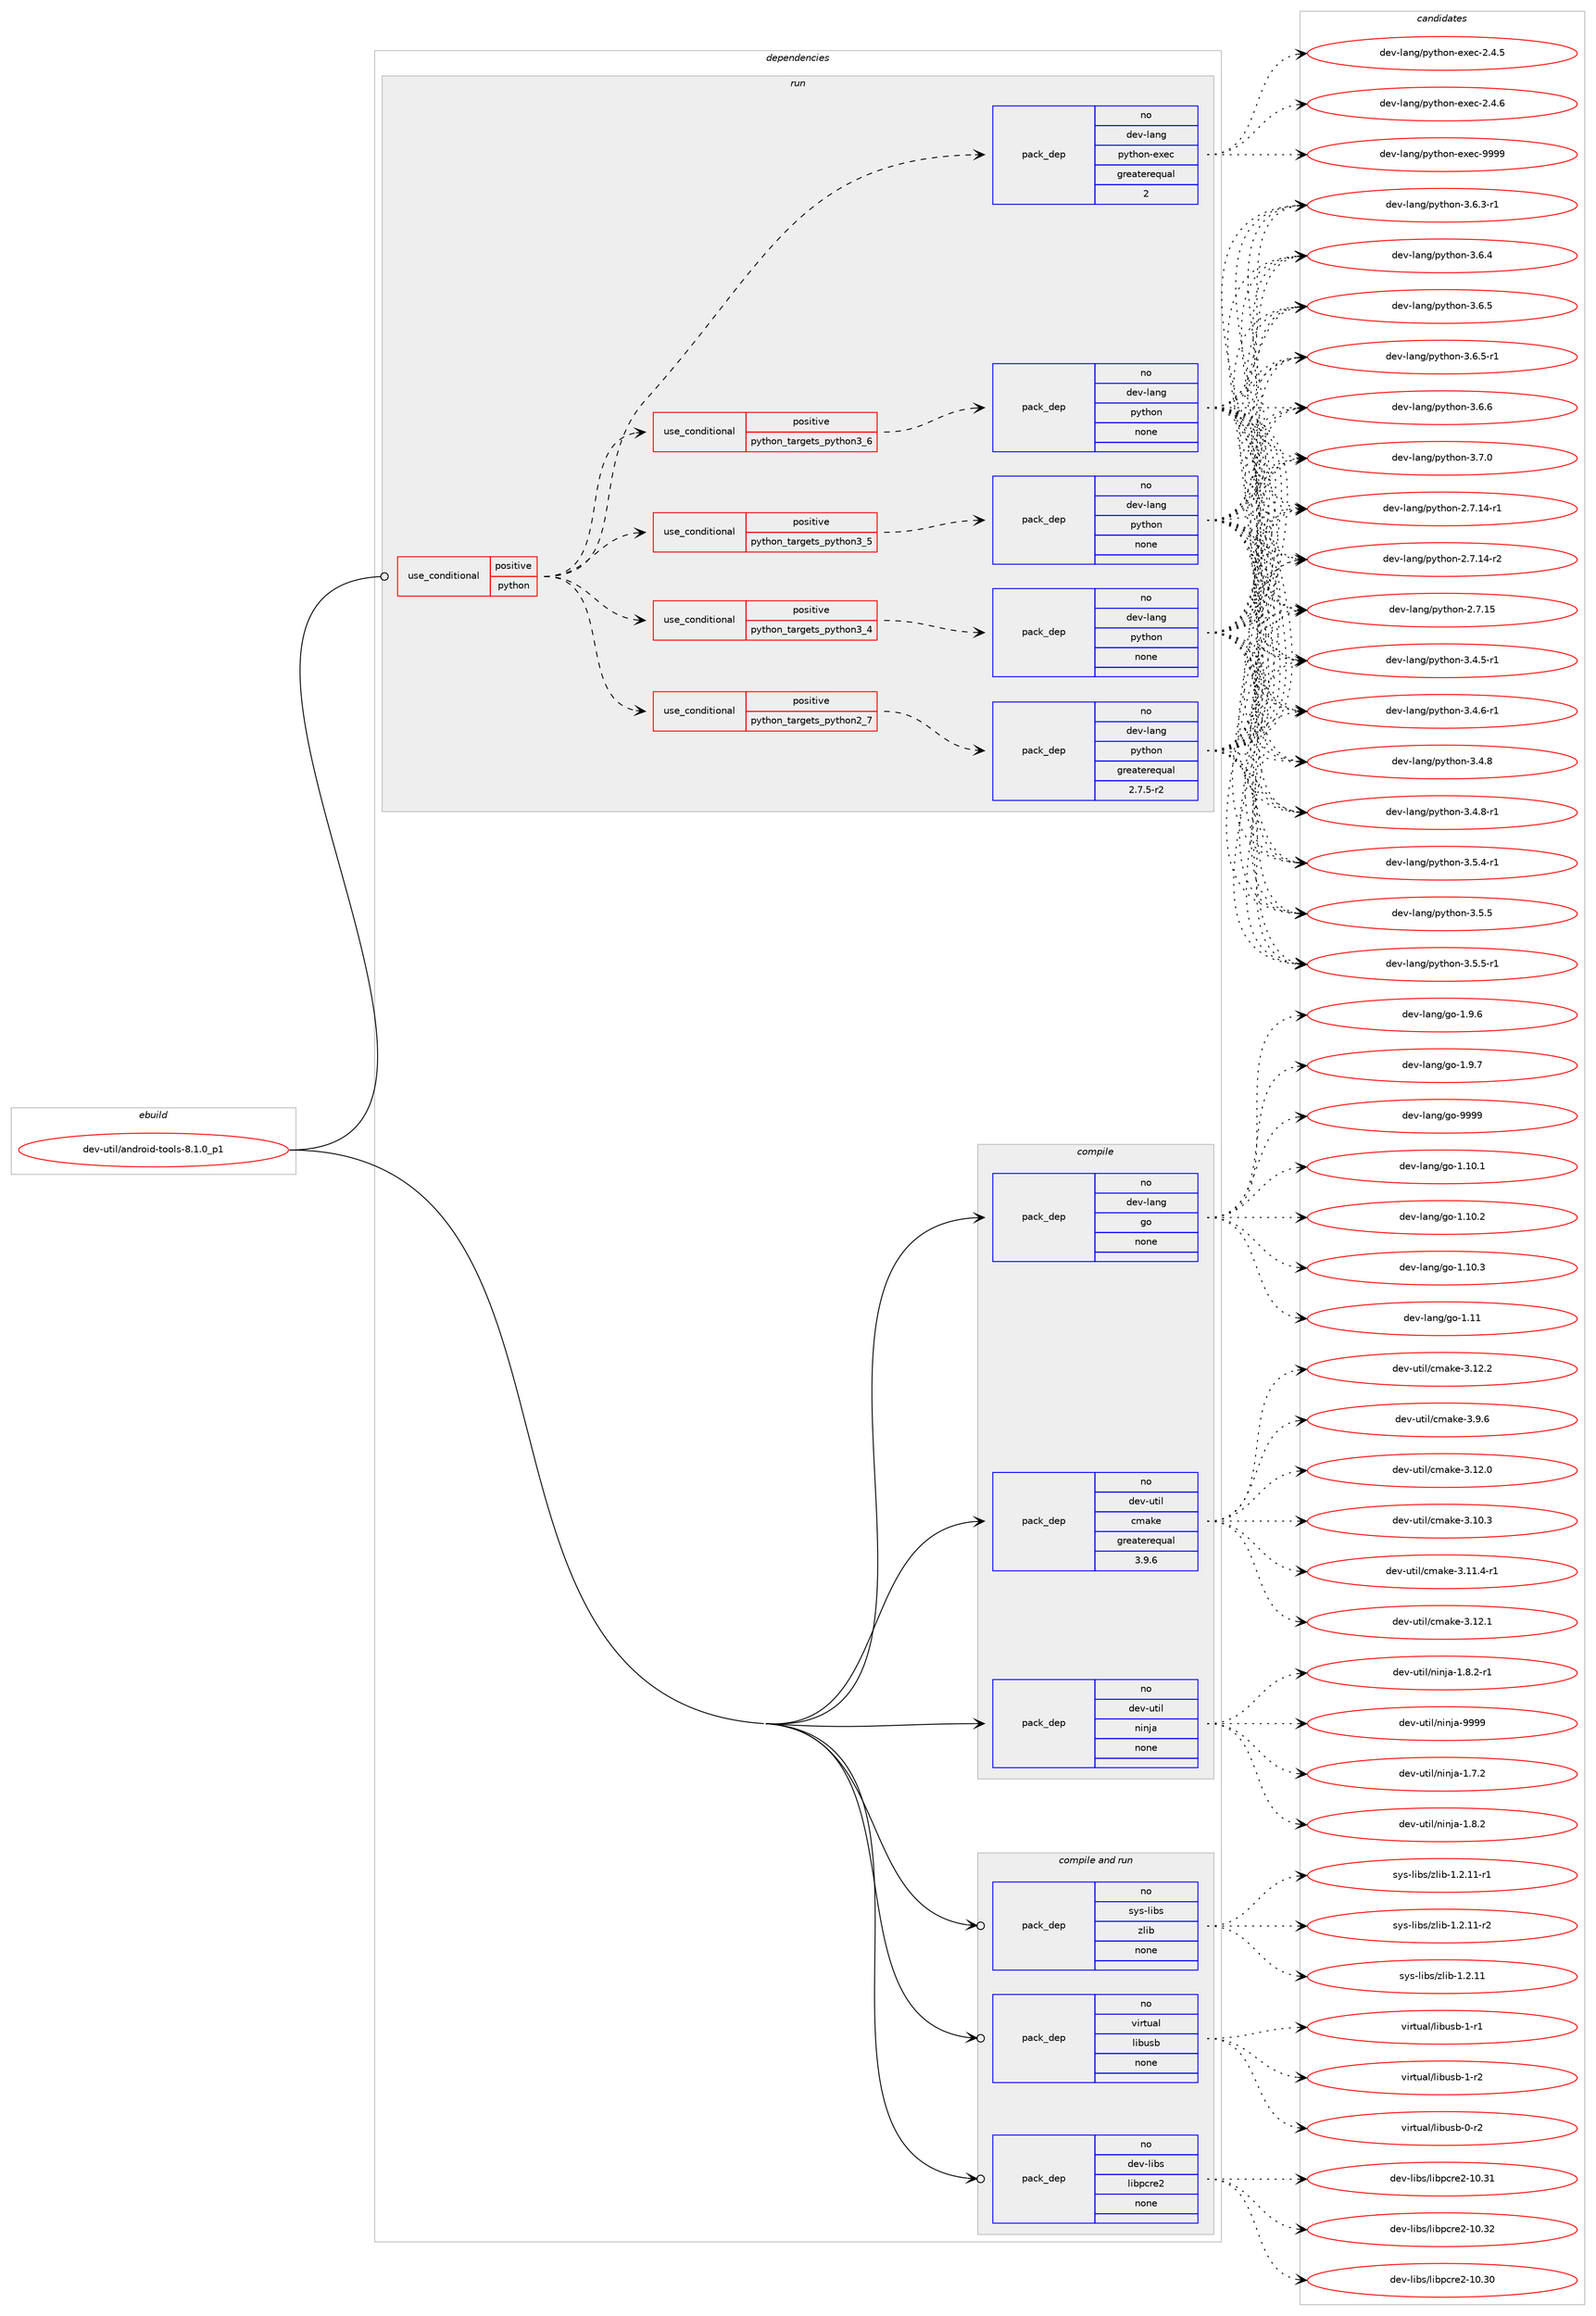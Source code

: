 digraph prolog {

# *************
# Graph options
# *************

newrank=true;
concentrate=true;
compound=true;
graph [rankdir=LR,fontname=Helvetica,fontsize=10,ranksep=1.5];#, ranksep=2.5, nodesep=0.2];
edge  [arrowhead=vee];
node  [fontname=Helvetica,fontsize=10];

# **********
# The ebuild
# **********

subgraph cluster_leftcol {
color=gray;
rank=same;
label=<<i>ebuild</i>>;
id [label="dev-util/android-tools-8.1.0_p1", color=red, width=4, href="../dev-util/android-tools-8.1.0_p1.svg"];
}

# ****************
# The dependencies
# ****************

subgraph cluster_midcol {
color=gray;
label=<<i>dependencies</i>>;
subgraph cluster_compile {
fillcolor="#eeeeee";
style=filled;
label=<<i>compile</i>>;
subgraph pack5990 {
dependency8964 [label=<<TABLE BORDER="0" CELLBORDER="1" CELLSPACING="0" CELLPADDING="4" WIDTH="220"><TR><TD ROWSPAN="6" CELLPADDING="30">pack_dep</TD></TR><TR><TD WIDTH="110">no</TD></TR><TR><TD>dev-lang</TD></TR><TR><TD>go</TD></TR><TR><TD>none</TD></TR><TR><TD></TD></TR></TABLE>>, shape=none, color=blue];
}
id:e -> dependency8964:w [weight=20,style="solid",arrowhead="vee"];
subgraph pack5991 {
dependency8965 [label=<<TABLE BORDER="0" CELLBORDER="1" CELLSPACING="0" CELLPADDING="4" WIDTH="220"><TR><TD ROWSPAN="6" CELLPADDING="30">pack_dep</TD></TR><TR><TD WIDTH="110">no</TD></TR><TR><TD>dev-util</TD></TR><TR><TD>cmake</TD></TR><TR><TD>greaterequal</TD></TR><TR><TD>3.9.6</TD></TR></TABLE>>, shape=none, color=blue];
}
id:e -> dependency8965:w [weight=20,style="solid",arrowhead="vee"];
subgraph pack5992 {
dependency8966 [label=<<TABLE BORDER="0" CELLBORDER="1" CELLSPACING="0" CELLPADDING="4" WIDTH="220"><TR><TD ROWSPAN="6" CELLPADDING="30">pack_dep</TD></TR><TR><TD WIDTH="110">no</TD></TR><TR><TD>dev-util</TD></TR><TR><TD>ninja</TD></TR><TR><TD>none</TD></TR><TR><TD></TD></TR></TABLE>>, shape=none, color=blue];
}
id:e -> dependency8966:w [weight=20,style="solid",arrowhead="vee"];
}
subgraph cluster_compileandrun {
fillcolor="#eeeeee";
style=filled;
label=<<i>compile and run</i>>;
subgraph pack5993 {
dependency8967 [label=<<TABLE BORDER="0" CELLBORDER="1" CELLSPACING="0" CELLPADDING="4" WIDTH="220"><TR><TD ROWSPAN="6" CELLPADDING="30">pack_dep</TD></TR><TR><TD WIDTH="110">no</TD></TR><TR><TD>dev-libs</TD></TR><TR><TD>libpcre2</TD></TR><TR><TD>none</TD></TR><TR><TD></TD></TR></TABLE>>, shape=none, color=blue];
}
id:e -> dependency8967:w [weight=20,style="solid",arrowhead="odotvee"];
subgraph pack5994 {
dependency8968 [label=<<TABLE BORDER="0" CELLBORDER="1" CELLSPACING="0" CELLPADDING="4" WIDTH="220"><TR><TD ROWSPAN="6" CELLPADDING="30">pack_dep</TD></TR><TR><TD WIDTH="110">no</TD></TR><TR><TD>sys-libs</TD></TR><TR><TD>zlib</TD></TR><TR><TD>none</TD></TR><TR><TD></TD></TR></TABLE>>, shape=none, color=blue];
}
id:e -> dependency8968:w [weight=20,style="solid",arrowhead="odotvee"];
subgraph pack5995 {
dependency8969 [label=<<TABLE BORDER="0" CELLBORDER="1" CELLSPACING="0" CELLPADDING="4" WIDTH="220"><TR><TD ROWSPAN="6" CELLPADDING="30">pack_dep</TD></TR><TR><TD WIDTH="110">no</TD></TR><TR><TD>virtual</TD></TR><TR><TD>libusb</TD></TR><TR><TD>none</TD></TR><TR><TD></TD></TR></TABLE>>, shape=none, color=blue];
}
id:e -> dependency8969:w [weight=20,style="solid",arrowhead="odotvee"];
}
subgraph cluster_run {
fillcolor="#eeeeee";
style=filled;
label=<<i>run</i>>;
subgraph cond2839 {
dependency8970 [label=<<TABLE BORDER="0" CELLBORDER="1" CELLSPACING="0" CELLPADDING="4"><TR><TD ROWSPAN="3" CELLPADDING="10">use_conditional</TD></TR><TR><TD>positive</TD></TR><TR><TD>python</TD></TR></TABLE>>, shape=none, color=red];
subgraph cond2840 {
dependency8971 [label=<<TABLE BORDER="0" CELLBORDER="1" CELLSPACING="0" CELLPADDING="4"><TR><TD ROWSPAN="3" CELLPADDING="10">use_conditional</TD></TR><TR><TD>positive</TD></TR><TR><TD>python_targets_python2_7</TD></TR></TABLE>>, shape=none, color=red];
subgraph pack5996 {
dependency8972 [label=<<TABLE BORDER="0" CELLBORDER="1" CELLSPACING="0" CELLPADDING="4" WIDTH="220"><TR><TD ROWSPAN="6" CELLPADDING="30">pack_dep</TD></TR><TR><TD WIDTH="110">no</TD></TR><TR><TD>dev-lang</TD></TR><TR><TD>python</TD></TR><TR><TD>greaterequal</TD></TR><TR><TD>2.7.5-r2</TD></TR></TABLE>>, shape=none, color=blue];
}
dependency8971:e -> dependency8972:w [weight=20,style="dashed",arrowhead="vee"];
}
dependency8970:e -> dependency8971:w [weight=20,style="dashed",arrowhead="vee"];
subgraph cond2841 {
dependency8973 [label=<<TABLE BORDER="0" CELLBORDER="1" CELLSPACING="0" CELLPADDING="4"><TR><TD ROWSPAN="3" CELLPADDING="10">use_conditional</TD></TR><TR><TD>positive</TD></TR><TR><TD>python_targets_python3_4</TD></TR></TABLE>>, shape=none, color=red];
subgraph pack5997 {
dependency8974 [label=<<TABLE BORDER="0" CELLBORDER="1" CELLSPACING="0" CELLPADDING="4" WIDTH="220"><TR><TD ROWSPAN="6" CELLPADDING="30">pack_dep</TD></TR><TR><TD WIDTH="110">no</TD></TR><TR><TD>dev-lang</TD></TR><TR><TD>python</TD></TR><TR><TD>none</TD></TR><TR><TD></TD></TR></TABLE>>, shape=none, color=blue];
}
dependency8973:e -> dependency8974:w [weight=20,style="dashed",arrowhead="vee"];
}
dependency8970:e -> dependency8973:w [weight=20,style="dashed",arrowhead="vee"];
subgraph cond2842 {
dependency8975 [label=<<TABLE BORDER="0" CELLBORDER="1" CELLSPACING="0" CELLPADDING="4"><TR><TD ROWSPAN="3" CELLPADDING="10">use_conditional</TD></TR><TR><TD>positive</TD></TR><TR><TD>python_targets_python3_5</TD></TR></TABLE>>, shape=none, color=red];
subgraph pack5998 {
dependency8976 [label=<<TABLE BORDER="0" CELLBORDER="1" CELLSPACING="0" CELLPADDING="4" WIDTH="220"><TR><TD ROWSPAN="6" CELLPADDING="30">pack_dep</TD></TR><TR><TD WIDTH="110">no</TD></TR><TR><TD>dev-lang</TD></TR><TR><TD>python</TD></TR><TR><TD>none</TD></TR><TR><TD></TD></TR></TABLE>>, shape=none, color=blue];
}
dependency8975:e -> dependency8976:w [weight=20,style="dashed",arrowhead="vee"];
}
dependency8970:e -> dependency8975:w [weight=20,style="dashed",arrowhead="vee"];
subgraph cond2843 {
dependency8977 [label=<<TABLE BORDER="0" CELLBORDER="1" CELLSPACING="0" CELLPADDING="4"><TR><TD ROWSPAN="3" CELLPADDING="10">use_conditional</TD></TR><TR><TD>positive</TD></TR><TR><TD>python_targets_python3_6</TD></TR></TABLE>>, shape=none, color=red];
subgraph pack5999 {
dependency8978 [label=<<TABLE BORDER="0" CELLBORDER="1" CELLSPACING="0" CELLPADDING="4" WIDTH="220"><TR><TD ROWSPAN="6" CELLPADDING="30">pack_dep</TD></TR><TR><TD WIDTH="110">no</TD></TR><TR><TD>dev-lang</TD></TR><TR><TD>python</TD></TR><TR><TD>none</TD></TR><TR><TD></TD></TR></TABLE>>, shape=none, color=blue];
}
dependency8977:e -> dependency8978:w [weight=20,style="dashed",arrowhead="vee"];
}
dependency8970:e -> dependency8977:w [weight=20,style="dashed",arrowhead="vee"];
subgraph pack6000 {
dependency8979 [label=<<TABLE BORDER="0" CELLBORDER="1" CELLSPACING="0" CELLPADDING="4" WIDTH="220"><TR><TD ROWSPAN="6" CELLPADDING="30">pack_dep</TD></TR><TR><TD WIDTH="110">no</TD></TR><TR><TD>dev-lang</TD></TR><TR><TD>python-exec</TD></TR><TR><TD>greaterequal</TD></TR><TR><TD>2</TD></TR></TABLE>>, shape=none, color=blue];
}
dependency8970:e -> dependency8979:w [weight=20,style="dashed",arrowhead="vee"];
}
id:e -> dependency8970:w [weight=20,style="solid",arrowhead="odot"];
}
}

# **************
# The candidates
# **************

subgraph cluster_choices {
rank=same;
color=gray;
label=<<i>candidates</i>>;

subgraph choice5990 {
color=black;
nodesep=1;
choice10010111845108971101034710311145494649484649 [label="dev-lang/go-1.10.1", color=red, width=4,href="../dev-lang/go-1.10.1.svg"];
choice10010111845108971101034710311145494649484650 [label="dev-lang/go-1.10.2", color=red, width=4,href="../dev-lang/go-1.10.2.svg"];
choice10010111845108971101034710311145494649484651 [label="dev-lang/go-1.10.3", color=red, width=4,href="../dev-lang/go-1.10.3.svg"];
choice1001011184510897110103471031114549464949 [label="dev-lang/go-1.11", color=red, width=4,href="../dev-lang/go-1.11.svg"];
choice100101118451089711010347103111454946574654 [label="dev-lang/go-1.9.6", color=red, width=4,href="../dev-lang/go-1.9.6.svg"];
choice100101118451089711010347103111454946574655 [label="dev-lang/go-1.9.7", color=red, width=4,href="../dev-lang/go-1.9.7.svg"];
choice1001011184510897110103471031114557575757 [label="dev-lang/go-9999", color=red, width=4,href="../dev-lang/go-9999.svg"];
dependency8964:e -> choice10010111845108971101034710311145494649484649:w [style=dotted,weight="100"];
dependency8964:e -> choice10010111845108971101034710311145494649484650:w [style=dotted,weight="100"];
dependency8964:e -> choice10010111845108971101034710311145494649484651:w [style=dotted,weight="100"];
dependency8964:e -> choice1001011184510897110103471031114549464949:w [style=dotted,weight="100"];
dependency8964:e -> choice100101118451089711010347103111454946574654:w [style=dotted,weight="100"];
dependency8964:e -> choice100101118451089711010347103111454946574655:w [style=dotted,weight="100"];
dependency8964:e -> choice1001011184510897110103471031114557575757:w [style=dotted,weight="100"];
}
subgraph choice5991 {
color=black;
nodesep=1;
choice1001011184511711610510847991099710710145514649504648 [label="dev-util/cmake-3.12.0", color=red, width=4,href="../dev-util/cmake-3.12.0.svg"];
choice1001011184511711610510847991099710710145514649484651 [label="dev-util/cmake-3.10.3", color=red, width=4,href="../dev-util/cmake-3.10.3.svg"];
choice10010111845117116105108479910997107101455146494946524511449 [label="dev-util/cmake-3.11.4-r1", color=red, width=4,href="../dev-util/cmake-3.11.4-r1.svg"];
choice1001011184511711610510847991099710710145514649504649 [label="dev-util/cmake-3.12.1", color=red, width=4,href="../dev-util/cmake-3.12.1.svg"];
choice1001011184511711610510847991099710710145514649504650 [label="dev-util/cmake-3.12.2", color=red, width=4,href="../dev-util/cmake-3.12.2.svg"];
choice10010111845117116105108479910997107101455146574654 [label="dev-util/cmake-3.9.6", color=red, width=4,href="../dev-util/cmake-3.9.6.svg"];
dependency8965:e -> choice1001011184511711610510847991099710710145514649504648:w [style=dotted,weight="100"];
dependency8965:e -> choice1001011184511711610510847991099710710145514649484651:w [style=dotted,weight="100"];
dependency8965:e -> choice10010111845117116105108479910997107101455146494946524511449:w [style=dotted,weight="100"];
dependency8965:e -> choice1001011184511711610510847991099710710145514649504649:w [style=dotted,weight="100"];
dependency8965:e -> choice1001011184511711610510847991099710710145514649504650:w [style=dotted,weight="100"];
dependency8965:e -> choice10010111845117116105108479910997107101455146574654:w [style=dotted,weight="100"];
}
subgraph choice5992 {
color=black;
nodesep=1;
choice100101118451171161051084711010511010697454946554650 [label="dev-util/ninja-1.7.2", color=red, width=4,href="../dev-util/ninja-1.7.2.svg"];
choice100101118451171161051084711010511010697454946564650 [label="dev-util/ninja-1.8.2", color=red, width=4,href="../dev-util/ninja-1.8.2.svg"];
choice1001011184511711610510847110105110106974549465646504511449 [label="dev-util/ninja-1.8.2-r1", color=red, width=4,href="../dev-util/ninja-1.8.2-r1.svg"];
choice1001011184511711610510847110105110106974557575757 [label="dev-util/ninja-9999", color=red, width=4,href="../dev-util/ninja-9999.svg"];
dependency8966:e -> choice100101118451171161051084711010511010697454946554650:w [style=dotted,weight="100"];
dependency8966:e -> choice100101118451171161051084711010511010697454946564650:w [style=dotted,weight="100"];
dependency8966:e -> choice1001011184511711610510847110105110106974549465646504511449:w [style=dotted,weight="100"];
dependency8966:e -> choice1001011184511711610510847110105110106974557575757:w [style=dotted,weight="100"];
}
subgraph choice5993 {
color=black;
nodesep=1;
choice100101118451081059811547108105981129911410150454948465148 [label="dev-libs/libpcre2-10.30", color=red, width=4,href="../dev-libs/libpcre2-10.30.svg"];
choice100101118451081059811547108105981129911410150454948465149 [label="dev-libs/libpcre2-10.31", color=red, width=4,href="../dev-libs/libpcre2-10.31.svg"];
choice100101118451081059811547108105981129911410150454948465150 [label="dev-libs/libpcre2-10.32", color=red, width=4,href="../dev-libs/libpcre2-10.32.svg"];
dependency8967:e -> choice100101118451081059811547108105981129911410150454948465148:w [style=dotted,weight="100"];
dependency8967:e -> choice100101118451081059811547108105981129911410150454948465149:w [style=dotted,weight="100"];
dependency8967:e -> choice100101118451081059811547108105981129911410150454948465150:w [style=dotted,weight="100"];
}
subgraph choice5994 {
color=black;
nodesep=1;
choice1151211154510810598115471221081059845494650464949 [label="sys-libs/zlib-1.2.11", color=red, width=4,href="../sys-libs/zlib-1.2.11.svg"];
choice11512111545108105981154712210810598454946504649494511449 [label="sys-libs/zlib-1.2.11-r1", color=red, width=4,href="../sys-libs/zlib-1.2.11-r1.svg"];
choice11512111545108105981154712210810598454946504649494511450 [label="sys-libs/zlib-1.2.11-r2", color=red, width=4,href="../sys-libs/zlib-1.2.11-r2.svg"];
dependency8968:e -> choice1151211154510810598115471221081059845494650464949:w [style=dotted,weight="100"];
dependency8968:e -> choice11512111545108105981154712210810598454946504649494511449:w [style=dotted,weight="100"];
dependency8968:e -> choice11512111545108105981154712210810598454946504649494511450:w [style=dotted,weight="100"];
}
subgraph choice5995 {
color=black;
nodesep=1;
choice1181051141161179710847108105981171159845484511450 [label="virtual/libusb-0-r2", color=red, width=4,href="../virtual/libusb-0-r2.svg"];
choice1181051141161179710847108105981171159845494511449 [label="virtual/libusb-1-r1", color=red, width=4,href="../virtual/libusb-1-r1.svg"];
choice1181051141161179710847108105981171159845494511450 [label="virtual/libusb-1-r2", color=red, width=4,href="../virtual/libusb-1-r2.svg"];
dependency8969:e -> choice1181051141161179710847108105981171159845484511450:w [style=dotted,weight="100"];
dependency8969:e -> choice1181051141161179710847108105981171159845494511449:w [style=dotted,weight="100"];
dependency8969:e -> choice1181051141161179710847108105981171159845494511450:w [style=dotted,weight="100"];
}
subgraph choice5996 {
color=black;
nodesep=1;
choice100101118451089711010347112121116104111110455046554649524511449 [label="dev-lang/python-2.7.14-r1", color=red, width=4,href="../dev-lang/python-2.7.14-r1.svg"];
choice100101118451089711010347112121116104111110455046554649524511450 [label="dev-lang/python-2.7.14-r2", color=red, width=4,href="../dev-lang/python-2.7.14-r2.svg"];
choice10010111845108971101034711212111610411111045504655464953 [label="dev-lang/python-2.7.15", color=red, width=4,href="../dev-lang/python-2.7.15.svg"];
choice1001011184510897110103471121211161041111104551465246534511449 [label="dev-lang/python-3.4.5-r1", color=red, width=4,href="../dev-lang/python-3.4.5-r1.svg"];
choice1001011184510897110103471121211161041111104551465246544511449 [label="dev-lang/python-3.4.6-r1", color=red, width=4,href="../dev-lang/python-3.4.6-r1.svg"];
choice100101118451089711010347112121116104111110455146524656 [label="dev-lang/python-3.4.8", color=red, width=4,href="../dev-lang/python-3.4.8.svg"];
choice1001011184510897110103471121211161041111104551465246564511449 [label="dev-lang/python-3.4.8-r1", color=red, width=4,href="../dev-lang/python-3.4.8-r1.svg"];
choice1001011184510897110103471121211161041111104551465346524511449 [label="dev-lang/python-3.5.4-r1", color=red, width=4,href="../dev-lang/python-3.5.4-r1.svg"];
choice100101118451089711010347112121116104111110455146534653 [label="dev-lang/python-3.5.5", color=red, width=4,href="../dev-lang/python-3.5.5.svg"];
choice1001011184510897110103471121211161041111104551465346534511449 [label="dev-lang/python-3.5.5-r1", color=red, width=4,href="../dev-lang/python-3.5.5-r1.svg"];
choice1001011184510897110103471121211161041111104551465446514511449 [label="dev-lang/python-3.6.3-r1", color=red, width=4,href="../dev-lang/python-3.6.3-r1.svg"];
choice100101118451089711010347112121116104111110455146544652 [label="dev-lang/python-3.6.4", color=red, width=4,href="../dev-lang/python-3.6.4.svg"];
choice100101118451089711010347112121116104111110455146544653 [label="dev-lang/python-3.6.5", color=red, width=4,href="../dev-lang/python-3.6.5.svg"];
choice1001011184510897110103471121211161041111104551465446534511449 [label="dev-lang/python-3.6.5-r1", color=red, width=4,href="../dev-lang/python-3.6.5-r1.svg"];
choice100101118451089711010347112121116104111110455146544654 [label="dev-lang/python-3.6.6", color=red, width=4,href="../dev-lang/python-3.6.6.svg"];
choice100101118451089711010347112121116104111110455146554648 [label="dev-lang/python-3.7.0", color=red, width=4,href="../dev-lang/python-3.7.0.svg"];
dependency8972:e -> choice100101118451089711010347112121116104111110455046554649524511449:w [style=dotted,weight="100"];
dependency8972:e -> choice100101118451089711010347112121116104111110455046554649524511450:w [style=dotted,weight="100"];
dependency8972:e -> choice10010111845108971101034711212111610411111045504655464953:w [style=dotted,weight="100"];
dependency8972:e -> choice1001011184510897110103471121211161041111104551465246534511449:w [style=dotted,weight="100"];
dependency8972:e -> choice1001011184510897110103471121211161041111104551465246544511449:w [style=dotted,weight="100"];
dependency8972:e -> choice100101118451089711010347112121116104111110455146524656:w [style=dotted,weight="100"];
dependency8972:e -> choice1001011184510897110103471121211161041111104551465246564511449:w [style=dotted,weight="100"];
dependency8972:e -> choice1001011184510897110103471121211161041111104551465346524511449:w [style=dotted,weight="100"];
dependency8972:e -> choice100101118451089711010347112121116104111110455146534653:w [style=dotted,weight="100"];
dependency8972:e -> choice1001011184510897110103471121211161041111104551465346534511449:w [style=dotted,weight="100"];
dependency8972:e -> choice1001011184510897110103471121211161041111104551465446514511449:w [style=dotted,weight="100"];
dependency8972:e -> choice100101118451089711010347112121116104111110455146544652:w [style=dotted,weight="100"];
dependency8972:e -> choice100101118451089711010347112121116104111110455146544653:w [style=dotted,weight="100"];
dependency8972:e -> choice1001011184510897110103471121211161041111104551465446534511449:w [style=dotted,weight="100"];
dependency8972:e -> choice100101118451089711010347112121116104111110455146544654:w [style=dotted,weight="100"];
dependency8972:e -> choice100101118451089711010347112121116104111110455146554648:w [style=dotted,weight="100"];
}
subgraph choice5997 {
color=black;
nodesep=1;
choice100101118451089711010347112121116104111110455046554649524511449 [label="dev-lang/python-2.7.14-r1", color=red, width=4,href="../dev-lang/python-2.7.14-r1.svg"];
choice100101118451089711010347112121116104111110455046554649524511450 [label="dev-lang/python-2.7.14-r2", color=red, width=4,href="../dev-lang/python-2.7.14-r2.svg"];
choice10010111845108971101034711212111610411111045504655464953 [label="dev-lang/python-2.7.15", color=red, width=4,href="../dev-lang/python-2.7.15.svg"];
choice1001011184510897110103471121211161041111104551465246534511449 [label="dev-lang/python-3.4.5-r1", color=red, width=4,href="../dev-lang/python-3.4.5-r1.svg"];
choice1001011184510897110103471121211161041111104551465246544511449 [label="dev-lang/python-3.4.6-r1", color=red, width=4,href="../dev-lang/python-3.4.6-r1.svg"];
choice100101118451089711010347112121116104111110455146524656 [label="dev-lang/python-3.4.8", color=red, width=4,href="../dev-lang/python-3.4.8.svg"];
choice1001011184510897110103471121211161041111104551465246564511449 [label="dev-lang/python-3.4.8-r1", color=red, width=4,href="../dev-lang/python-3.4.8-r1.svg"];
choice1001011184510897110103471121211161041111104551465346524511449 [label="dev-lang/python-3.5.4-r1", color=red, width=4,href="../dev-lang/python-3.5.4-r1.svg"];
choice100101118451089711010347112121116104111110455146534653 [label="dev-lang/python-3.5.5", color=red, width=4,href="../dev-lang/python-3.5.5.svg"];
choice1001011184510897110103471121211161041111104551465346534511449 [label="dev-lang/python-3.5.5-r1", color=red, width=4,href="../dev-lang/python-3.5.5-r1.svg"];
choice1001011184510897110103471121211161041111104551465446514511449 [label="dev-lang/python-3.6.3-r1", color=red, width=4,href="../dev-lang/python-3.6.3-r1.svg"];
choice100101118451089711010347112121116104111110455146544652 [label="dev-lang/python-3.6.4", color=red, width=4,href="../dev-lang/python-3.6.4.svg"];
choice100101118451089711010347112121116104111110455146544653 [label="dev-lang/python-3.6.5", color=red, width=4,href="../dev-lang/python-3.6.5.svg"];
choice1001011184510897110103471121211161041111104551465446534511449 [label="dev-lang/python-3.6.5-r1", color=red, width=4,href="../dev-lang/python-3.6.5-r1.svg"];
choice100101118451089711010347112121116104111110455146544654 [label="dev-lang/python-3.6.6", color=red, width=4,href="../dev-lang/python-3.6.6.svg"];
choice100101118451089711010347112121116104111110455146554648 [label="dev-lang/python-3.7.0", color=red, width=4,href="../dev-lang/python-3.7.0.svg"];
dependency8974:e -> choice100101118451089711010347112121116104111110455046554649524511449:w [style=dotted,weight="100"];
dependency8974:e -> choice100101118451089711010347112121116104111110455046554649524511450:w [style=dotted,weight="100"];
dependency8974:e -> choice10010111845108971101034711212111610411111045504655464953:w [style=dotted,weight="100"];
dependency8974:e -> choice1001011184510897110103471121211161041111104551465246534511449:w [style=dotted,weight="100"];
dependency8974:e -> choice1001011184510897110103471121211161041111104551465246544511449:w [style=dotted,weight="100"];
dependency8974:e -> choice100101118451089711010347112121116104111110455146524656:w [style=dotted,weight="100"];
dependency8974:e -> choice1001011184510897110103471121211161041111104551465246564511449:w [style=dotted,weight="100"];
dependency8974:e -> choice1001011184510897110103471121211161041111104551465346524511449:w [style=dotted,weight="100"];
dependency8974:e -> choice100101118451089711010347112121116104111110455146534653:w [style=dotted,weight="100"];
dependency8974:e -> choice1001011184510897110103471121211161041111104551465346534511449:w [style=dotted,weight="100"];
dependency8974:e -> choice1001011184510897110103471121211161041111104551465446514511449:w [style=dotted,weight="100"];
dependency8974:e -> choice100101118451089711010347112121116104111110455146544652:w [style=dotted,weight="100"];
dependency8974:e -> choice100101118451089711010347112121116104111110455146544653:w [style=dotted,weight="100"];
dependency8974:e -> choice1001011184510897110103471121211161041111104551465446534511449:w [style=dotted,weight="100"];
dependency8974:e -> choice100101118451089711010347112121116104111110455146544654:w [style=dotted,weight="100"];
dependency8974:e -> choice100101118451089711010347112121116104111110455146554648:w [style=dotted,weight="100"];
}
subgraph choice5998 {
color=black;
nodesep=1;
choice100101118451089711010347112121116104111110455046554649524511449 [label="dev-lang/python-2.7.14-r1", color=red, width=4,href="../dev-lang/python-2.7.14-r1.svg"];
choice100101118451089711010347112121116104111110455046554649524511450 [label="dev-lang/python-2.7.14-r2", color=red, width=4,href="../dev-lang/python-2.7.14-r2.svg"];
choice10010111845108971101034711212111610411111045504655464953 [label="dev-lang/python-2.7.15", color=red, width=4,href="../dev-lang/python-2.7.15.svg"];
choice1001011184510897110103471121211161041111104551465246534511449 [label="dev-lang/python-3.4.5-r1", color=red, width=4,href="../dev-lang/python-3.4.5-r1.svg"];
choice1001011184510897110103471121211161041111104551465246544511449 [label="dev-lang/python-3.4.6-r1", color=red, width=4,href="../dev-lang/python-3.4.6-r1.svg"];
choice100101118451089711010347112121116104111110455146524656 [label="dev-lang/python-3.4.8", color=red, width=4,href="../dev-lang/python-3.4.8.svg"];
choice1001011184510897110103471121211161041111104551465246564511449 [label="dev-lang/python-3.4.8-r1", color=red, width=4,href="../dev-lang/python-3.4.8-r1.svg"];
choice1001011184510897110103471121211161041111104551465346524511449 [label="dev-lang/python-3.5.4-r1", color=red, width=4,href="../dev-lang/python-3.5.4-r1.svg"];
choice100101118451089711010347112121116104111110455146534653 [label="dev-lang/python-3.5.5", color=red, width=4,href="../dev-lang/python-3.5.5.svg"];
choice1001011184510897110103471121211161041111104551465346534511449 [label="dev-lang/python-3.5.5-r1", color=red, width=4,href="../dev-lang/python-3.5.5-r1.svg"];
choice1001011184510897110103471121211161041111104551465446514511449 [label="dev-lang/python-3.6.3-r1", color=red, width=4,href="../dev-lang/python-3.6.3-r1.svg"];
choice100101118451089711010347112121116104111110455146544652 [label="dev-lang/python-3.6.4", color=red, width=4,href="../dev-lang/python-3.6.4.svg"];
choice100101118451089711010347112121116104111110455146544653 [label="dev-lang/python-3.6.5", color=red, width=4,href="../dev-lang/python-3.6.5.svg"];
choice1001011184510897110103471121211161041111104551465446534511449 [label="dev-lang/python-3.6.5-r1", color=red, width=4,href="../dev-lang/python-3.6.5-r1.svg"];
choice100101118451089711010347112121116104111110455146544654 [label="dev-lang/python-3.6.6", color=red, width=4,href="../dev-lang/python-3.6.6.svg"];
choice100101118451089711010347112121116104111110455146554648 [label="dev-lang/python-3.7.0", color=red, width=4,href="../dev-lang/python-3.7.0.svg"];
dependency8976:e -> choice100101118451089711010347112121116104111110455046554649524511449:w [style=dotted,weight="100"];
dependency8976:e -> choice100101118451089711010347112121116104111110455046554649524511450:w [style=dotted,weight="100"];
dependency8976:e -> choice10010111845108971101034711212111610411111045504655464953:w [style=dotted,weight="100"];
dependency8976:e -> choice1001011184510897110103471121211161041111104551465246534511449:w [style=dotted,weight="100"];
dependency8976:e -> choice1001011184510897110103471121211161041111104551465246544511449:w [style=dotted,weight="100"];
dependency8976:e -> choice100101118451089711010347112121116104111110455146524656:w [style=dotted,weight="100"];
dependency8976:e -> choice1001011184510897110103471121211161041111104551465246564511449:w [style=dotted,weight="100"];
dependency8976:e -> choice1001011184510897110103471121211161041111104551465346524511449:w [style=dotted,weight="100"];
dependency8976:e -> choice100101118451089711010347112121116104111110455146534653:w [style=dotted,weight="100"];
dependency8976:e -> choice1001011184510897110103471121211161041111104551465346534511449:w [style=dotted,weight="100"];
dependency8976:e -> choice1001011184510897110103471121211161041111104551465446514511449:w [style=dotted,weight="100"];
dependency8976:e -> choice100101118451089711010347112121116104111110455146544652:w [style=dotted,weight="100"];
dependency8976:e -> choice100101118451089711010347112121116104111110455146544653:w [style=dotted,weight="100"];
dependency8976:e -> choice1001011184510897110103471121211161041111104551465446534511449:w [style=dotted,weight="100"];
dependency8976:e -> choice100101118451089711010347112121116104111110455146544654:w [style=dotted,weight="100"];
dependency8976:e -> choice100101118451089711010347112121116104111110455146554648:w [style=dotted,weight="100"];
}
subgraph choice5999 {
color=black;
nodesep=1;
choice100101118451089711010347112121116104111110455046554649524511449 [label="dev-lang/python-2.7.14-r1", color=red, width=4,href="../dev-lang/python-2.7.14-r1.svg"];
choice100101118451089711010347112121116104111110455046554649524511450 [label="dev-lang/python-2.7.14-r2", color=red, width=4,href="../dev-lang/python-2.7.14-r2.svg"];
choice10010111845108971101034711212111610411111045504655464953 [label="dev-lang/python-2.7.15", color=red, width=4,href="../dev-lang/python-2.7.15.svg"];
choice1001011184510897110103471121211161041111104551465246534511449 [label="dev-lang/python-3.4.5-r1", color=red, width=4,href="../dev-lang/python-3.4.5-r1.svg"];
choice1001011184510897110103471121211161041111104551465246544511449 [label="dev-lang/python-3.4.6-r1", color=red, width=4,href="../dev-lang/python-3.4.6-r1.svg"];
choice100101118451089711010347112121116104111110455146524656 [label="dev-lang/python-3.4.8", color=red, width=4,href="../dev-lang/python-3.4.8.svg"];
choice1001011184510897110103471121211161041111104551465246564511449 [label="dev-lang/python-3.4.8-r1", color=red, width=4,href="../dev-lang/python-3.4.8-r1.svg"];
choice1001011184510897110103471121211161041111104551465346524511449 [label="dev-lang/python-3.5.4-r1", color=red, width=4,href="../dev-lang/python-3.5.4-r1.svg"];
choice100101118451089711010347112121116104111110455146534653 [label="dev-lang/python-3.5.5", color=red, width=4,href="../dev-lang/python-3.5.5.svg"];
choice1001011184510897110103471121211161041111104551465346534511449 [label="dev-lang/python-3.5.5-r1", color=red, width=4,href="../dev-lang/python-3.5.5-r1.svg"];
choice1001011184510897110103471121211161041111104551465446514511449 [label="dev-lang/python-3.6.3-r1", color=red, width=4,href="../dev-lang/python-3.6.3-r1.svg"];
choice100101118451089711010347112121116104111110455146544652 [label="dev-lang/python-3.6.4", color=red, width=4,href="../dev-lang/python-3.6.4.svg"];
choice100101118451089711010347112121116104111110455146544653 [label="dev-lang/python-3.6.5", color=red, width=4,href="../dev-lang/python-3.6.5.svg"];
choice1001011184510897110103471121211161041111104551465446534511449 [label="dev-lang/python-3.6.5-r1", color=red, width=4,href="../dev-lang/python-3.6.5-r1.svg"];
choice100101118451089711010347112121116104111110455146544654 [label="dev-lang/python-3.6.6", color=red, width=4,href="../dev-lang/python-3.6.6.svg"];
choice100101118451089711010347112121116104111110455146554648 [label="dev-lang/python-3.7.0", color=red, width=4,href="../dev-lang/python-3.7.0.svg"];
dependency8978:e -> choice100101118451089711010347112121116104111110455046554649524511449:w [style=dotted,weight="100"];
dependency8978:e -> choice100101118451089711010347112121116104111110455046554649524511450:w [style=dotted,weight="100"];
dependency8978:e -> choice10010111845108971101034711212111610411111045504655464953:w [style=dotted,weight="100"];
dependency8978:e -> choice1001011184510897110103471121211161041111104551465246534511449:w [style=dotted,weight="100"];
dependency8978:e -> choice1001011184510897110103471121211161041111104551465246544511449:w [style=dotted,weight="100"];
dependency8978:e -> choice100101118451089711010347112121116104111110455146524656:w [style=dotted,weight="100"];
dependency8978:e -> choice1001011184510897110103471121211161041111104551465246564511449:w [style=dotted,weight="100"];
dependency8978:e -> choice1001011184510897110103471121211161041111104551465346524511449:w [style=dotted,weight="100"];
dependency8978:e -> choice100101118451089711010347112121116104111110455146534653:w [style=dotted,weight="100"];
dependency8978:e -> choice1001011184510897110103471121211161041111104551465346534511449:w [style=dotted,weight="100"];
dependency8978:e -> choice1001011184510897110103471121211161041111104551465446514511449:w [style=dotted,weight="100"];
dependency8978:e -> choice100101118451089711010347112121116104111110455146544652:w [style=dotted,weight="100"];
dependency8978:e -> choice100101118451089711010347112121116104111110455146544653:w [style=dotted,weight="100"];
dependency8978:e -> choice1001011184510897110103471121211161041111104551465446534511449:w [style=dotted,weight="100"];
dependency8978:e -> choice100101118451089711010347112121116104111110455146544654:w [style=dotted,weight="100"];
dependency8978:e -> choice100101118451089711010347112121116104111110455146554648:w [style=dotted,weight="100"];
}
subgraph choice6000 {
color=black;
nodesep=1;
choice1001011184510897110103471121211161041111104510112010199455046524653 [label="dev-lang/python-exec-2.4.5", color=red, width=4,href="../dev-lang/python-exec-2.4.5.svg"];
choice1001011184510897110103471121211161041111104510112010199455046524654 [label="dev-lang/python-exec-2.4.6", color=red, width=4,href="../dev-lang/python-exec-2.4.6.svg"];
choice10010111845108971101034711212111610411111045101120101994557575757 [label="dev-lang/python-exec-9999", color=red, width=4,href="../dev-lang/python-exec-9999.svg"];
dependency8979:e -> choice1001011184510897110103471121211161041111104510112010199455046524653:w [style=dotted,weight="100"];
dependency8979:e -> choice1001011184510897110103471121211161041111104510112010199455046524654:w [style=dotted,weight="100"];
dependency8979:e -> choice10010111845108971101034711212111610411111045101120101994557575757:w [style=dotted,weight="100"];
}
}

}
